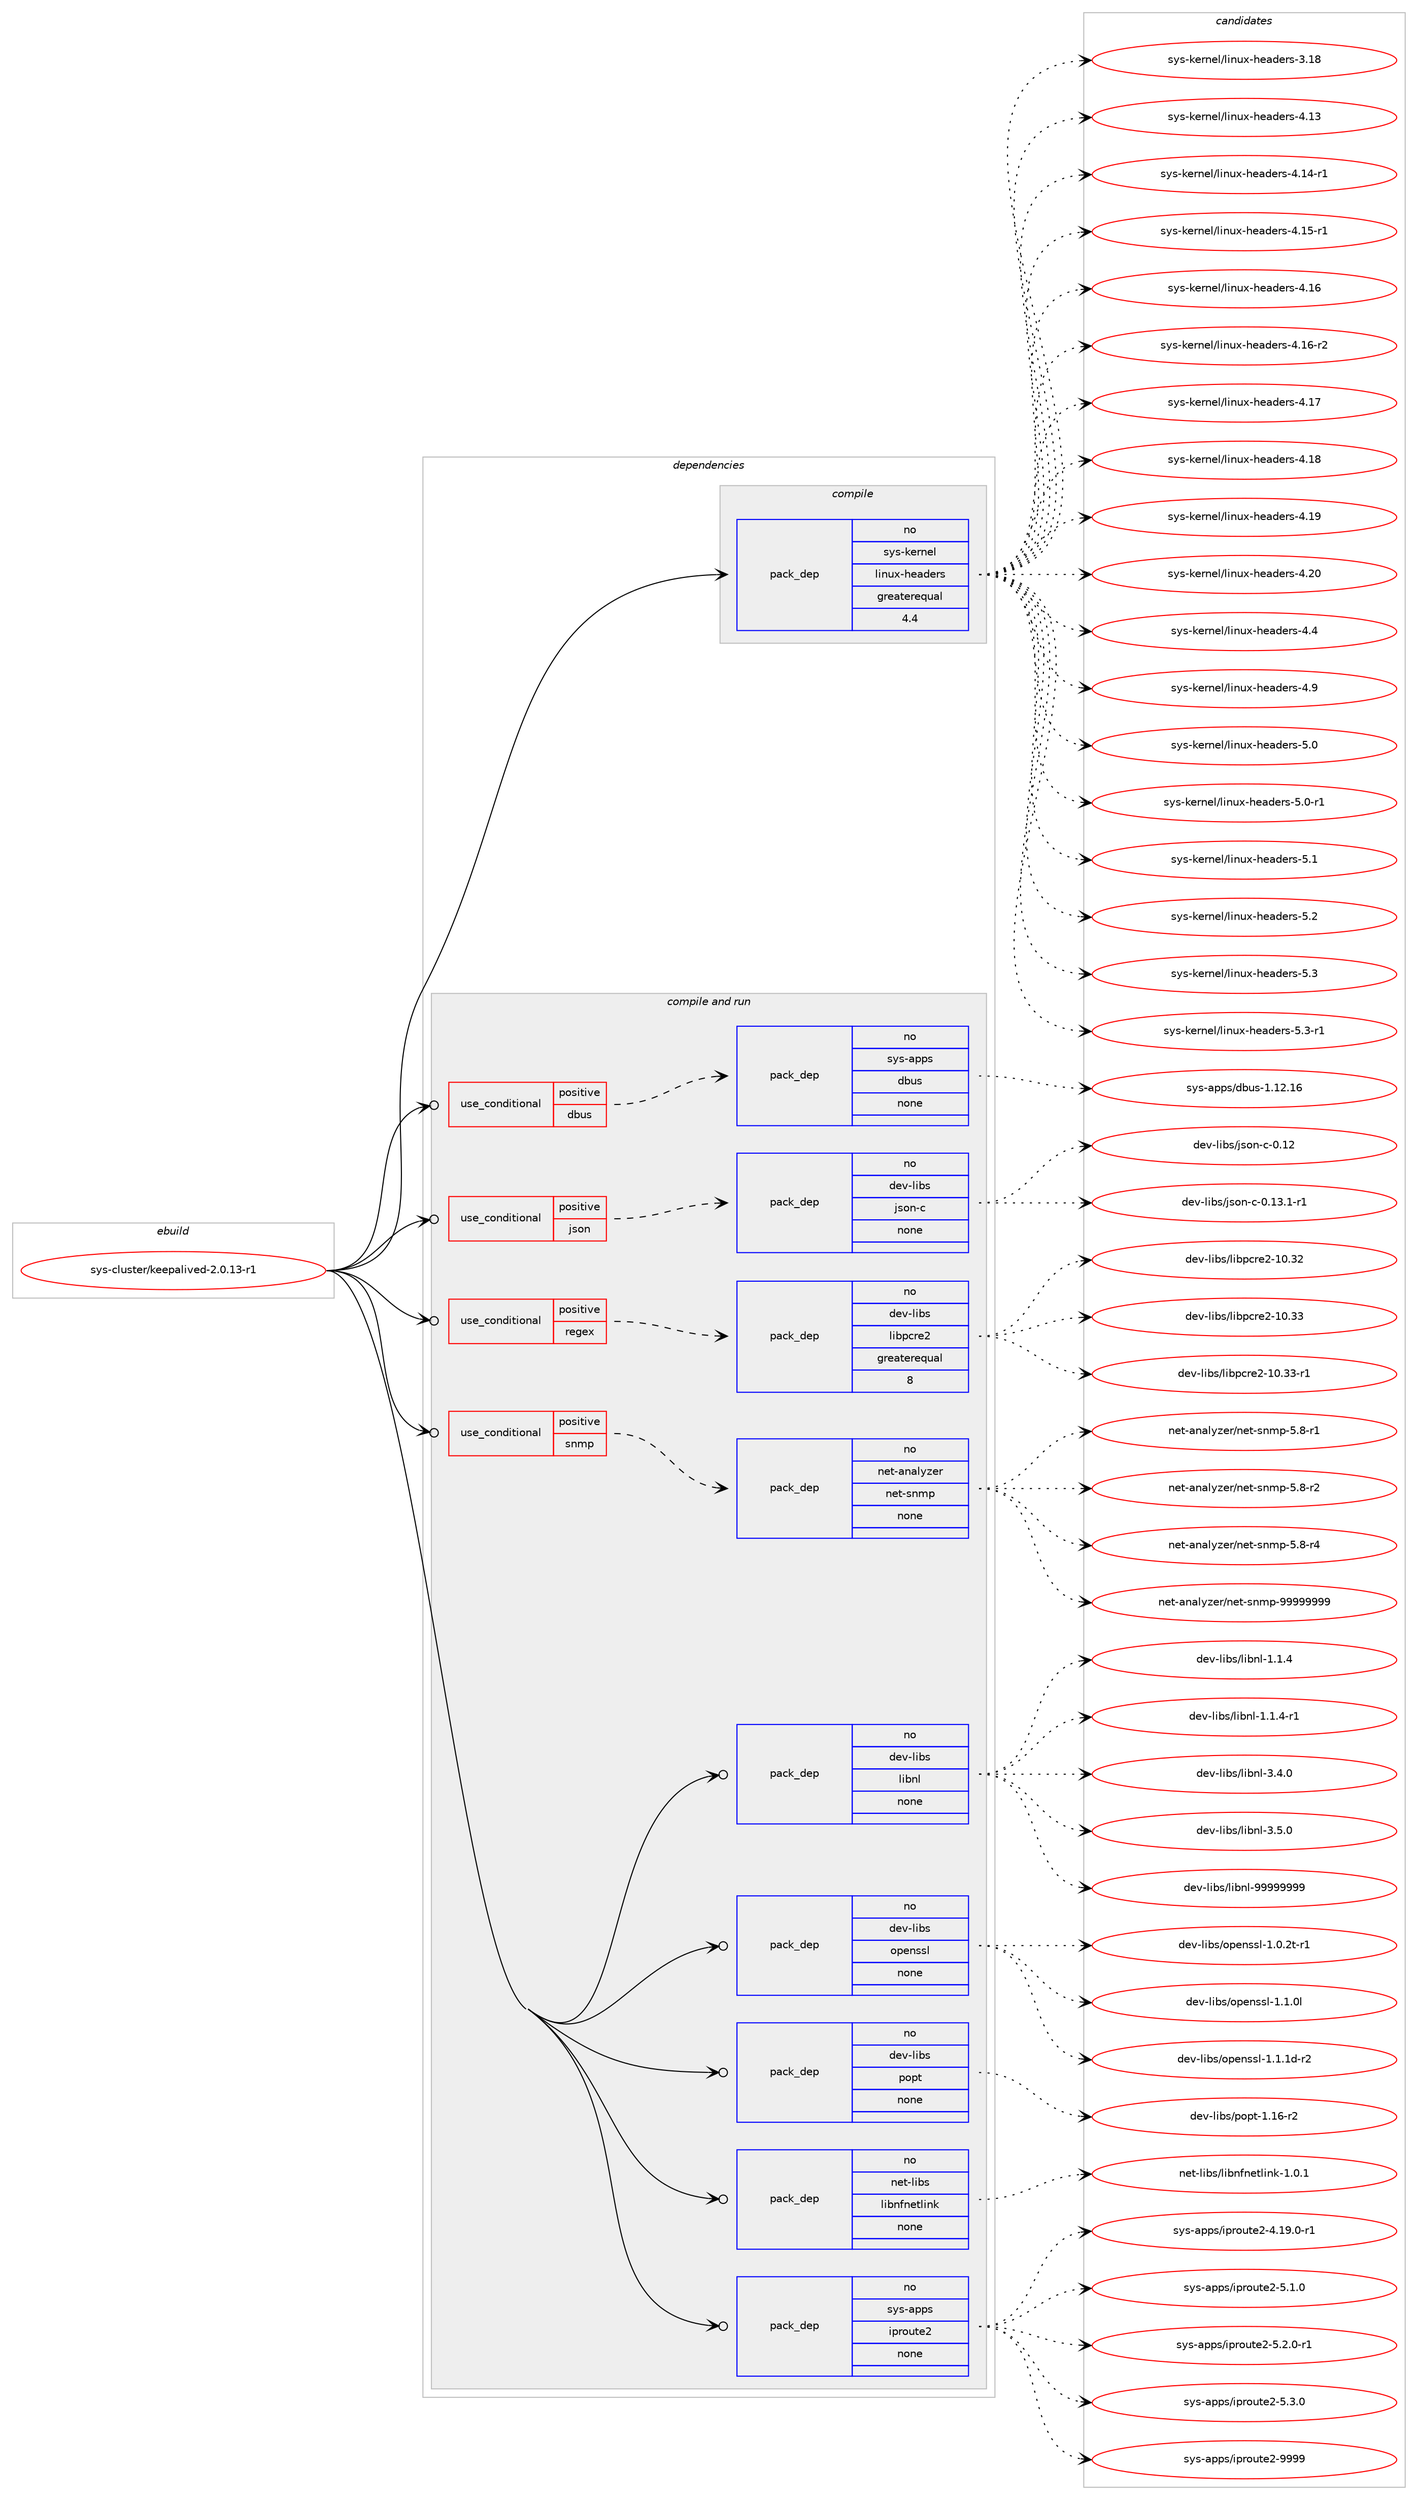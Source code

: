 digraph prolog {

# *************
# Graph options
# *************

newrank=true;
concentrate=true;
compound=true;
graph [rankdir=LR,fontname=Helvetica,fontsize=10,ranksep=1.5];#, ranksep=2.5, nodesep=0.2];
edge  [arrowhead=vee];
node  [fontname=Helvetica,fontsize=10];

# **********
# The ebuild
# **********

subgraph cluster_leftcol {
color=gray;
rank=same;
label=<<i>ebuild</i>>;
id [label="sys-cluster/keepalived-2.0.13-r1", color=red, width=4, href="../sys-cluster/keepalived-2.0.13-r1.svg"];
}

# ****************
# The dependencies
# ****************

subgraph cluster_midcol {
color=gray;
label=<<i>dependencies</i>>;
subgraph cluster_compile {
fillcolor="#eeeeee";
style=filled;
label=<<i>compile</i>>;
subgraph pack656403 {
dependency884850 [label=<<TABLE BORDER="0" CELLBORDER="1" CELLSPACING="0" CELLPADDING="4" WIDTH="220"><TR><TD ROWSPAN="6" CELLPADDING="30">pack_dep</TD></TR><TR><TD WIDTH="110">no</TD></TR><TR><TD>sys-kernel</TD></TR><TR><TD>linux-headers</TD></TR><TR><TD>greaterequal</TD></TR><TR><TD>4.4</TD></TR></TABLE>>, shape=none, color=blue];
}
id:e -> dependency884850:w [weight=20,style="solid",arrowhead="vee"];
}
subgraph cluster_compileandrun {
fillcolor="#eeeeee";
style=filled;
label=<<i>compile and run</i>>;
subgraph cond212933 {
dependency884851 [label=<<TABLE BORDER="0" CELLBORDER="1" CELLSPACING="0" CELLPADDING="4"><TR><TD ROWSPAN="3" CELLPADDING="10">use_conditional</TD></TR><TR><TD>positive</TD></TR><TR><TD>dbus</TD></TR></TABLE>>, shape=none, color=red];
subgraph pack656404 {
dependency884852 [label=<<TABLE BORDER="0" CELLBORDER="1" CELLSPACING="0" CELLPADDING="4" WIDTH="220"><TR><TD ROWSPAN="6" CELLPADDING="30">pack_dep</TD></TR><TR><TD WIDTH="110">no</TD></TR><TR><TD>sys-apps</TD></TR><TR><TD>dbus</TD></TR><TR><TD>none</TD></TR><TR><TD></TD></TR></TABLE>>, shape=none, color=blue];
}
dependency884851:e -> dependency884852:w [weight=20,style="dashed",arrowhead="vee"];
}
id:e -> dependency884851:w [weight=20,style="solid",arrowhead="odotvee"];
subgraph cond212934 {
dependency884853 [label=<<TABLE BORDER="0" CELLBORDER="1" CELLSPACING="0" CELLPADDING="4"><TR><TD ROWSPAN="3" CELLPADDING="10">use_conditional</TD></TR><TR><TD>positive</TD></TR><TR><TD>json</TD></TR></TABLE>>, shape=none, color=red];
subgraph pack656405 {
dependency884854 [label=<<TABLE BORDER="0" CELLBORDER="1" CELLSPACING="0" CELLPADDING="4" WIDTH="220"><TR><TD ROWSPAN="6" CELLPADDING="30">pack_dep</TD></TR><TR><TD WIDTH="110">no</TD></TR><TR><TD>dev-libs</TD></TR><TR><TD>json-c</TD></TR><TR><TD>none</TD></TR><TR><TD></TD></TR></TABLE>>, shape=none, color=blue];
}
dependency884853:e -> dependency884854:w [weight=20,style="dashed",arrowhead="vee"];
}
id:e -> dependency884853:w [weight=20,style="solid",arrowhead="odotvee"];
subgraph cond212935 {
dependency884855 [label=<<TABLE BORDER="0" CELLBORDER="1" CELLSPACING="0" CELLPADDING="4"><TR><TD ROWSPAN="3" CELLPADDING="10">use_conditional</TD></TR><TR><TD>positive</TD></TR><TR><TD>regex</TD></TR></TABLE>>, shape=none, color=red];
subgraph pack656406 {
dependency884856 [label=<<TABLE BORDER="0" CELLBORDER="1" CELLSPACING="0" CELLPADDING="4" WIDTH="220"><TR><TD ROWSPAN="6" CELLPADDING="30">pack_dep</TD></TR><TR><TD WIDTH="110">no</TD></TR><TR><TD>dev-libs</TD></TR><TR><TD>libpcre2</TD></TR><TR><TD>greaterequal</TD></TR><TR><TD>8</TD></TR></TABLE>>, shape=none, color=blue];
}
dependency884855:e -> dependency884856:w [weight=20,style="dashed",arrowhead="vee"];
}
id:e -> dependency884855:w [weight=20,style="solid",arrowhead="odotvee"];
subgraph cond212936 {
dependency884857 [label=<<TABLE BORDER="0" CELLBORDER="1" CELLSPACING="0" CELLPADDING="4"><TR><TD ROWSPAN="3" CELLPADDING="10">use_conditional</TD></TR><TR><TD>positive</TD></TR><TR><TD>snmp</TD></TR></TABLE>>, shape=none, color=red];
subgraph pack656407 {
dependency884858 [label=<<TABLE BORDER="0" CELLBORDER="1" CELLSPACING="0" CELLPADDING="4" WIDTH="220"><TR><TD ROWSPAN="6" CELLPADDING="30">pack_dep</TD></TR><TR><TD WIDTH="110">no</TD></TR><TR><TD>net-analyzer</TD></TR><TR><TD>net-snmp</TD></TR><TR><TD>none</TD></TR><TR><TD></TD></TR></TABLE>>, shape=none, color=blue];
}
dependency884857:e -> dependency884858:w [weight=20,style="dashed",arrowhead="vee"];
}
id:e -> dependency884857:w [weight=20,style="solid",arrowhead="odotvee"];
subgraph pack656408 {
dependency884859 [label=<<TABLE BORDER="0" CELLBORDER="1" CELLSPACING="0" CELLPADDING="4" WIDTH="220"><TR><TD ROWSPAN="6" CELLPADDING="30">pack_dep</TD></TR><TR><TD WIDTH="110">no</TD></TR><TR><TD>dev-libs</TD></TR><TR><TD>libnl</TD></TR><TR><TD>none</TD></TR><TR><TD></TD></TR></TABLE>>, shape=none, color=blue];
}
id:e -> dependency884859:w [weight=20,style="solid",arrowhead="odotvee"];
subgraph pack656409 {
dependency884860 [label=<<TABLE BORDER="0" CELLBORDER="1" CELLSPACING="0" CELLPADDING="4" WIDTH="220"><TR><TD ROWSPAN="6" CELLPADDING="30">pack_dep</TD></TR><TR><TD WIDTH="110">no</TD></TR><TR><TD>dev-libs</TD></TR><TR><TD>openssl</TD></TR><TR><TD>none</TD></TR><TR><TD></TD></TR></TABLE>>, shape=none, color=blue];
}
id:e -> dependency884860:w [weight=20,style="solid",arrowhead="odotvee"];
subgraph pack656410 {
dependency884861 [label=<<TABLE BORDER="0" CELLBORDER="1" CELLSPACING="0" CELLPADDING="4" WIDTH="220"><TR><TD ROWSPAN="6" CELLPADDING="30">pack_dep</TD></TR><TR><TD WIDTH="110">no</TD></TR><TR><TD>dev-libs</TD></TR><TR><TD>popt</TD></TR><TR><TD>none</TD></TR><TR><TD></TD></TR></TABLE>>, shape=none, color=blue];
}
id:e -> dependency884861:w [weight=20,style="solid",arrowhead="odotvee"];
subgraph pack656411 {
dependency884862 [label=<<TABLE BORDER="0" CELLBORDER="1" CELLSPACING="0" CELLPADDING="4" WIDTH="220"><TR><TD ROWSPAN="6" CELLPADDING="30">pack_dep</TD></TR><TR><TD WIDTH="110">no</TD></TR><TR><TD>net-libs</TD></TR><TR><TD>libnfnetlink</TD></TR><TR><TD>none</TD></TR><TR><TD></TD></TR></TABLE>>, shape=none, color=blue];
}
id:e -> dependency884862:w [weight=20,style="solid",arrowhead="odotvee"];
subgraph pack656412 {
dependency884863 [label=<<TABLE BORDER="0" CELLBORDER="1" CELLSPACING="0" CELLPADDING="4" WIDTH="220"><TR><TD ROWSPAN="6" CELLPADDING="30">pack_dep</TD></TR><TR><TD WIDTH="110">no</TD></TR><TR><TD>sys-apps</TD></TR><TR><TD>iproute2</TD></TR><TR><TD>none</TD></TR><TR><TD></TD></TR></TABLE>>, shape=none, color=blue];
}
id:e -> dependency884863:w [weight=20,style="solid",arrowhead="odotvee"];
}
subgraph cluster_run {
fillcolor="#eeeeee";
style=filled;
label=<<i>run</i>>;
}
}

# **************
# The candidates
# **************

subgraph cluster_choices {
rank=same;
color=gray;
label=<<i>candidates</i>>;

subgraph choice656403 {
color=black;
nodesep=1;
choice115121115451071011141101011084710810511011712045104101971001011141154551464956 [label="sys-kernel/linux-headers-3.18", color=red, width=4,href="../sys-kernel/linux-headers-3.18.svg"];
choice115121115451071011141101011084710810511011712045104101971001011141154552464951 [label="sys-kernel/linux-headers-4.13", color=red, width=4,href="../sys-kernel/linux-headers-4.13.svg"];
choice1151211154510710111411010110847108105110117120451041019710010111411545524649524511449 [label="sys-kernel/linux-headers-4.14-r1", color=red, width=4,href="../sys-kernel/linux-headers-4.14-r1.svg"];
choice1151211154510710111411010110847108105110117120451041019710010111411545524649534511449 [label="sys-kernel/linux-headers-4.15-r1", color=red, width=4,href="../sys-kernel/linux-headers-4.15-r1.svg"];
choice115121115451071011141101011084710810511011712045104101971001011141154552464954 [label="sys-kernel/linux-headers-4.16", color=red, width=4,href="../sys-kernel/linux-headers-4.16.svg"];
choice1151211154510710111411010110847108105110117120451041019710010111411545524649544511450 [label="sys-kernel/linux-headers-4.16-r2", color=red, width=4,href="../sys-kernel/linux-headers-4.16-r2.svg"];
choice115121115451071011141101011084710810511011712045104101971001011141154552464955 [label="sys-kernel/linux-headers-4.17", color=red, width=4,href="../sys-kernel/linux-headers-4.17.svg"];
choice115121115451071011141101011084710810511011712045104101971001011141154552464956 [label="sys-kernel/linux-headers-4.18", color=red, width=4,href="../sys-kernel/linux-headers-4.18.svg"];
choice115121115451071011141101011084710810511011712045104101971001011141154552464957 [label="sys-kernel/linux-headers-4.19", color=red, width=4,href="../sys-kernel/linux-headers-4.19.svg"];
choice115121115451071011141101011084710810511011712045104101971001011141154552465048 [label="sys-kernel/linux-headers-4.20", color=red, width=4,href="../sys-kernel/linux-headers-4.20.svg"];
choice1151211154510710111411010110847108105110117120451041019710010111411545524652 [label="sys-kernel/linux-headers-4.4", color=red, width=4,href="../sys-kernel/linux-headers-4.4.svg"];
choice1151211154510710111411010110847108105110117120451041019710010111411545524657 [label="sys-kernel/linux-headers-4.9", color=red, width=4,href="../sys-kernel/linux-headers-4.9.svg"];
choice1151211154510710111411010110847108105110117120451041019710010111411545534648 [label="sys-kernel/linux-headers-5.0", color=red, width=4,href="../sys-kernel/linux-headers-5.0.svg"];
choice11512111545107101114110101108471081051101171204510410197100101114115455346484511449 [label="sys-kernel/linux-headers-5.0-r1", color=red, width=4,href="../sys-kernel/linux-headers-5.0-r1.svg"];
choice1151211154510710111411010110847108105110117120451041019710010111411545534649 [label="sys-kernel/linux-headers-5.1", color=red, width=4,href="../sys-kernel/linux-headers-5.1.svg"];
choice1151211154510710111411010110847108105110117120451041019710010111411545534650 [label="sys-kernel/linux-headers-5.2", color=red, width=4,href="../sys-kernel/linux-headers-5.2.svg"];
choice1151211154510710111411010110847108105110117120451041019710010111411545534651 [label="sys-kernel/linux-headers-5.3", color=red, width=4,href="../sys-kernel/linux-headers-5.3.svg"];
choice11512111545107101114110101108471081051101171204510410197100101114115455346514511449 [label="sys-kernel/linux-headers-5.3-r1", color=red, width=4,href="../sys-kernel/linux-headers-5.3-r1.svg"];
dependency884850:e -> choice115121115451071011141101011084710810511011712045104101971001011141154551464956:w [style=dotted,weight="100"];
dependency884850:e -> choice115121115451071011141101011084710810511011712045104101971001011141154552464951:w [style=dotted,weight="100"];
dependency884850:e -> choice1151211154510710111411010110847108105110117120451041019710010111411545524649524511449:w [style=dotted,weight="100"];
dependency884850:e -> choice1151211154510710111411010110847108105110117120451041019710010111411545524649534511449:w [style=dotted,weight="100"];
dependency884850:e -> choice115121115451071011141101011084710810511011712045104101971001011141154552464954:w [style=dotted,weight="100"];
dependency884850:e -> choice1151211154510710111411010110847108105110117120451041019710010111411545524649544511450:w [style=dotted,weight="100"];
dependency884850:e -> choice115121115451071011141101011084710810511011712045104101971001011141154552464955:w [style=dotted,weight="100"];
dependency884850:e -> choice115121115451071011141101011084710810511011712045104101971001011141154552464956:w [style=dotted,weight="100"];
dependency884850:e -> choice115121115451071011141101011084710810511011712045104101971001011141154552464957:w [style=dotted,weight="100"];
dependency884850:e -> choice115121115451071011141101011084710810511011712045104101971001011141154552465048:w [style=dotted,weight="100"];
dependency884850:e -> choice1151211154510710111411010110847108105110117120451041019710010111411545524652:w [style=dotted,weight="100"];
dependency884850:e -> choice1151211154510710111411010110847108105110117120451041019710010111411545524657:w [style=dotted,weight="100"];
dependency884850:e -> choice1151211154510710111411010110847108105110117120451041019710010111411545534648:w [style=dotted,weight="100"];
dependency884850:e -> choice11512111545107101114110101108471081051101171204510410197100101114115455346484511449:w [style=dotted,weight="100"];
dependency884850:e -> choice1151211154510710111411010110847108105110117120451041019710010111411545534649:w [style=dotted,weight="100"];
dependency884850:e -> choice1151211154510710111411010110847108105110117120451041019710010111411545534650:w [style=dotted,weight="100"];
dependency884850:e -> choice1151211154510710111411010110847108105110117120451041019710010111411545534651:w [style=dotted,weight="100"];
dependency884850:e -> choice11512111545107101114110101108471081051101171204510410197100101114115455346514511449:w [style=dotted,weight="100"];
}
subgraph choice656404 {
color=black;
nodesep=1;
choice115121115459711211211547100981171154549464950464954 [label="sys-apps/dbus-1.12.16", color=red, width=4,href="../sys-apps/dbus-1.12.16.svg"];
dependency884852:e -> choice115121115459711211211547100981171154549464950464954:w [style=dotted,weight="100"];
}
subgraph choice656405 {
color=black;
nodesep=1;
choice10010111845108105981154710611511111045994548464950 [label="dev-libs/json-c-0.12", color=red, width=4,href="../dev-libs/json-c-0.12.svg"];
choice1001011184510810598115471061151111104599454846495146494511449 [label="dev-libs/json-c-0.13.1-r1", color=red, width=4,href="../dev-libs/json-c-0.13.1-r1.svg"];
dependency884854:e -> choice10010111845108105981154710611511111045994548464950:w [style=dotted,weight="100"];
dependency884854:e -> choice1001011184510810598115471061151111104599454846495146494511449:w [style=dotted,weight="100"];
}
subgraph choice656406 {
color=black;
nodesep=1;
choice100101118451081059811547108105981129911410150454948465150 [label="dev-libs/libpcre2-10.32", color=red, width=4,href="../dev-libs/libpcre2-10.32.svg"];
choice100101118451081059811547108105981129911410150454948465151 [label="dev-libs/libpcre2-10.33", color=red, width=4,href="../dev-libs/libpcre2-10.33.svg"];
choice1001011184510810598115471081059811299114101504549484651514511449 [label="dev-libs/libpcre2-10.33-r1", color=red, width=4,href="../dev-libs/libpcre2-10.33-r1.svg"];
dependency884856:e -> choice100101118451081059811547108105981129911410150454948465150:w [style=dotted,weight="100"];
dependency884856:e -> choice100101118451081059811547108105981129911410150454948465151:w [style=dotted,weight="100"];
dependency884856:e -> choice1001011184510810598115471081059811299114101504549484651514511449:w [style=dotted,weight="100"];
}
subgraph choice656407 {
color=black;
nodesep=1;
choice1101011164597110971081211221011144711010111645115110109112455346564511449 [label="net-analyzer/net-snmp-5.8-r1", color=red, width=4,href="../net-analyzer/net-snmp-5.8-r1.svg"];
choice1101011164597110971081211221011144711010111645115110109112455346564511450 [label="net-analyzer/net-snmp-5.8-r2", color=red, width=4,href="../net-analyzer/net-snmp-5.8-r2.svg"];
choice1101011164597110971081211221011144711010111645115110109112455346564511452 [label="net-analyzer/net-snmp-5.8-r4", color=red, width=4,href="../net-analyzer/net-snmp-5.8-r4.svg"];
choice1101011164597110971081211221011144711010111645115110109112455757575757575757 [label="net-analyzer/net-snmp-99999999", color=red, width=4,href="../net-analyzer/net-snmp-99999999.svg"];
dependency884858:e -> choice1101011164597110971081211221011144711010111645115110109112455346564511449:w [style=dotted,weight="100"];
dependency884858:e -> choice1101011164597110971081211221011144711010111645115110109112455346564511450:w [style=dotted,weight="100"];
dependency884858:e -> choice1101011164597110971081211221011144711010111645115110109112455346564511452:w [style=dotted,weight="100"];
dependency884858:e -> choice1101011164597110971081211221011144711010111645115110109112455757575757575757:w [style=dotted,weight="100"];
}
subgraph choice656408 {
color=black;
nodesep=1;
choice10010111845108105981154710810598110108454946494652 [label="dev-libs/libnl-1.1.4", color=red, width=4,href="../dev-libs/libnl-1.1.4.svg"];
choice100101118451081059811547108105981101084549464946524511449 [label="dev-libs/libnl-1.1.4-r1", color=red, width=4,href="../dev-libs/libnl-1.1.4-r1.svg"];
choice10010111845108105981154710810598110108455146524648 [label="dev-libs/libnl-3.4.0", color=red, width=4,href="../dev-libs/libnl-3.4.0.svg"];
choice10010111845108105981154710810598110108455146534648 [label="dev-libs/libnl-3.5.0", color=red, width=4,href="../dev-libs/libnl-3.5.0.svg"];
choice10010111845108105981154710810598110108455757575757575757 [label="dev-libs/libnl-99999999", color=red, width=4,href="../dev-libs/libnl-99999999.svg"];
dependency884859:e -> choice10010111845108105981154710810598110108454946494652:w [style=dotted,weight="100"];
dependency884859:e -> choice100101118451081059811547108105981101084549464946524511449:w [style=dotted,weight="100"];
dependency884859:e -> choice10010111845108105981154710810598110108455146524648:w [style=dotted,weight="100"];
dependency884859:e -> choice10010111845108105981154710810598110108455146534648:w [style=dotted,weight="100"];
dependency884859:e -> choice10010111845108105981154710810598110108455757575757575757:w [style=dotted,weight="100"];
}
subgraph choice656409 {
color=black;
nodesep=1;
choice1001011184510810598115471111121011101151151084549464846501164511449 [label="dev-libs/openssl-1.0.2t-r1", color=red, width=4,href="../dev-libs/openssl-1.0.2t-r1.svg"];
choice100101118451081059811547111112101110115115108454946494648108 [label="dev-libs/openssl-1.1.0l", color=red, width=4,href="../dev-libs/openssl-1.1.0l.svg"];
choice1001011184510810598115471111121011101151151084549464946491004511450 [label="dev-libs/openssl-1.1.1d-r2", color=red, width=4,href="../dev-libs/openssl-1.1.1d-r2.svg"];
dependency884860:e -> choice1001011184510810598115471111121011101151151084549464846501164511449:w [style=dotted,weight="100"];
dependency884860:e -> choice100101118451081059811547111112101110115115108454946494648108:w [style=dotted,weight="100"];
dependency884860:e -> choice1001011184510810598115471111121011101151151084549464946491004511450:w [style=dotted,weight="100"];
}
subgraph choice656410 {
color=black;
nodesep=1;
choice10010111845108105981154711211111211645494649544511450 [label="dev-libs/popt-1.16-r2", color=red, width=4,href="../dev-libs/popt-1.16-r2.svg"];
dependency884861:e -> choice10010111845108105981154711211111211645494649544511450:w [style=dotted,weight="100"];
}
subgraph choice656411 {
color=black;
nodesep=1;
choice11010111645108105981154710810598110102110101116108105110107454946484649 [label="net-libs/libnfnetlink-1.0.1", color=red, width=4,href="../net-libs/libnfnetlink-1.0.1.svg"];
dependency884862:e -> choice11010111645108105981154710810598110102110101116108105110107454946484649:w [style=dotted,weight="100"];
}
subgraph choice656412 {
color=black;
nodesep=1;
choice11512111545971121121154710511211411111711610150455246495746484511449 [label="sys-apps/iproute2-4.19.0-r1", color=red, width=4,href="../sys-apps/iproute2-4.19.0-r1.svg"];
choice11512111545971121121154710511211411111711610150455346494648 [label="sys-apps/iproute2-5.1.0", color=red, width=4,href="../sys-apps/iproute2-5.1.0.svg"];
choice115121115459711211211547105112114111117116101504553465046484511449 [label="sys-apps/iproute2-5.2.0-r1", color=red, width=4,href="../sys-apps/iproute2-5.2.0-r1.svg"];
choice11512111545971121121154710511211411111711610150455346514648 [label="sys-apps/iproute2-5.3.0", color=red, width=4,href="../sys-apps/iproute2-5.3.0.svg"];
choice115121115459711211211547105112114111117116101504557575757 [label="sys-apps/iproute2-9999", color=red, width=4,href="../sys-apps/iproute2-9999.svg"];
dependency884863:e -> choice11512111545971121121154710511211411111711610150455246495746484511449:w [style=dotted,weight="100"];
dependency884863:e -> choice11512111545971121121154710511211411111711610150455346494648:w [style=dotted,weight="100"];
dependency884863:e -> choice115121115459711211211547105112114111117116101504553465046484511449:w [style=dotted,weight="100"];
dependency884863:e -> choice11512111545971121121154710511211411111711610150455346514648:w [style=dotted,weight="100"];
dependency884863:e -> choice115121115459711211211547105112114111117116101504557575757:w [style=dotted,weight="100"];
}
}

}
